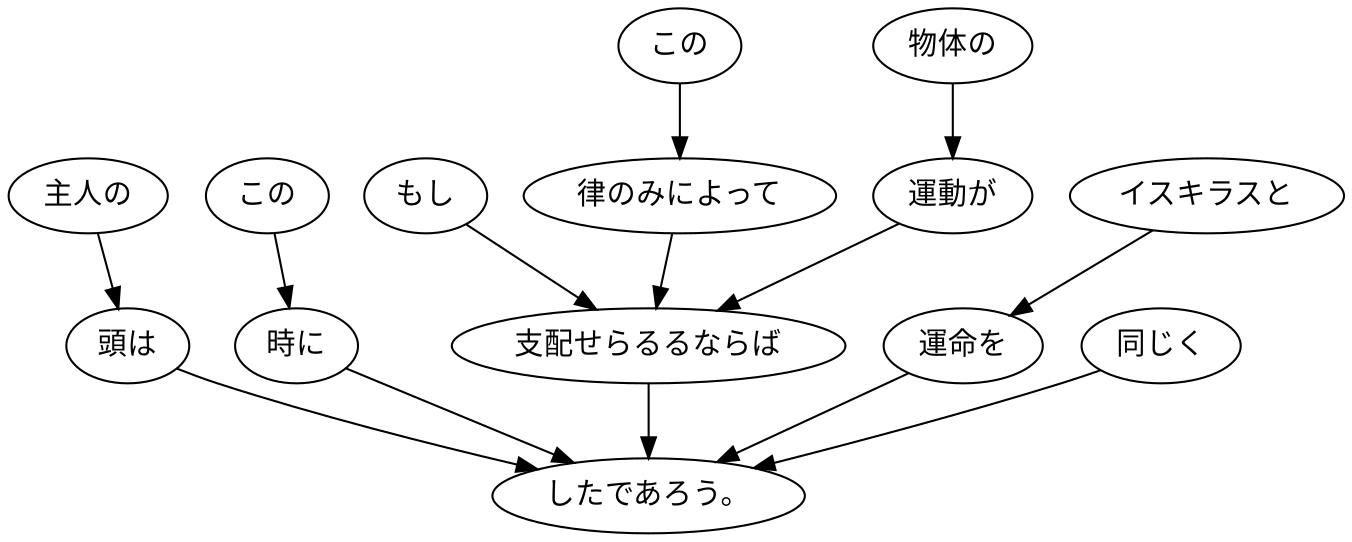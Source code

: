 digraph graph5080 {
	node0 [label="もし"];
	node1 [label="この"];
	node2 [label="律のみによって"];
	node3 [label="物体の"];
	node4 [label="運動が"];
	node5 [label="支配せらるるならば"];
	node6 [label="主人の"];
	node7 [label="頭は"];
	node8 [label="この"];
	node9 [label="時に"];
	node10 [label="イスキラスと"];
	node11 [label="運命を"];
	node12 [label="同じく"];
	node13 [label="したであろう。"];
	node0 -> node5;
	node1 -> node2;
	node2 -> node5;
	node3 -> node4;
	node4 -> node5;
	node5 -> node13;
	node6 -> node7;
	node7 -> node13;
	node8 -> node9;
	node9 -> node13;
	node10 -> node11;
	node11 -> node13;
	node12 -> node13;
}
